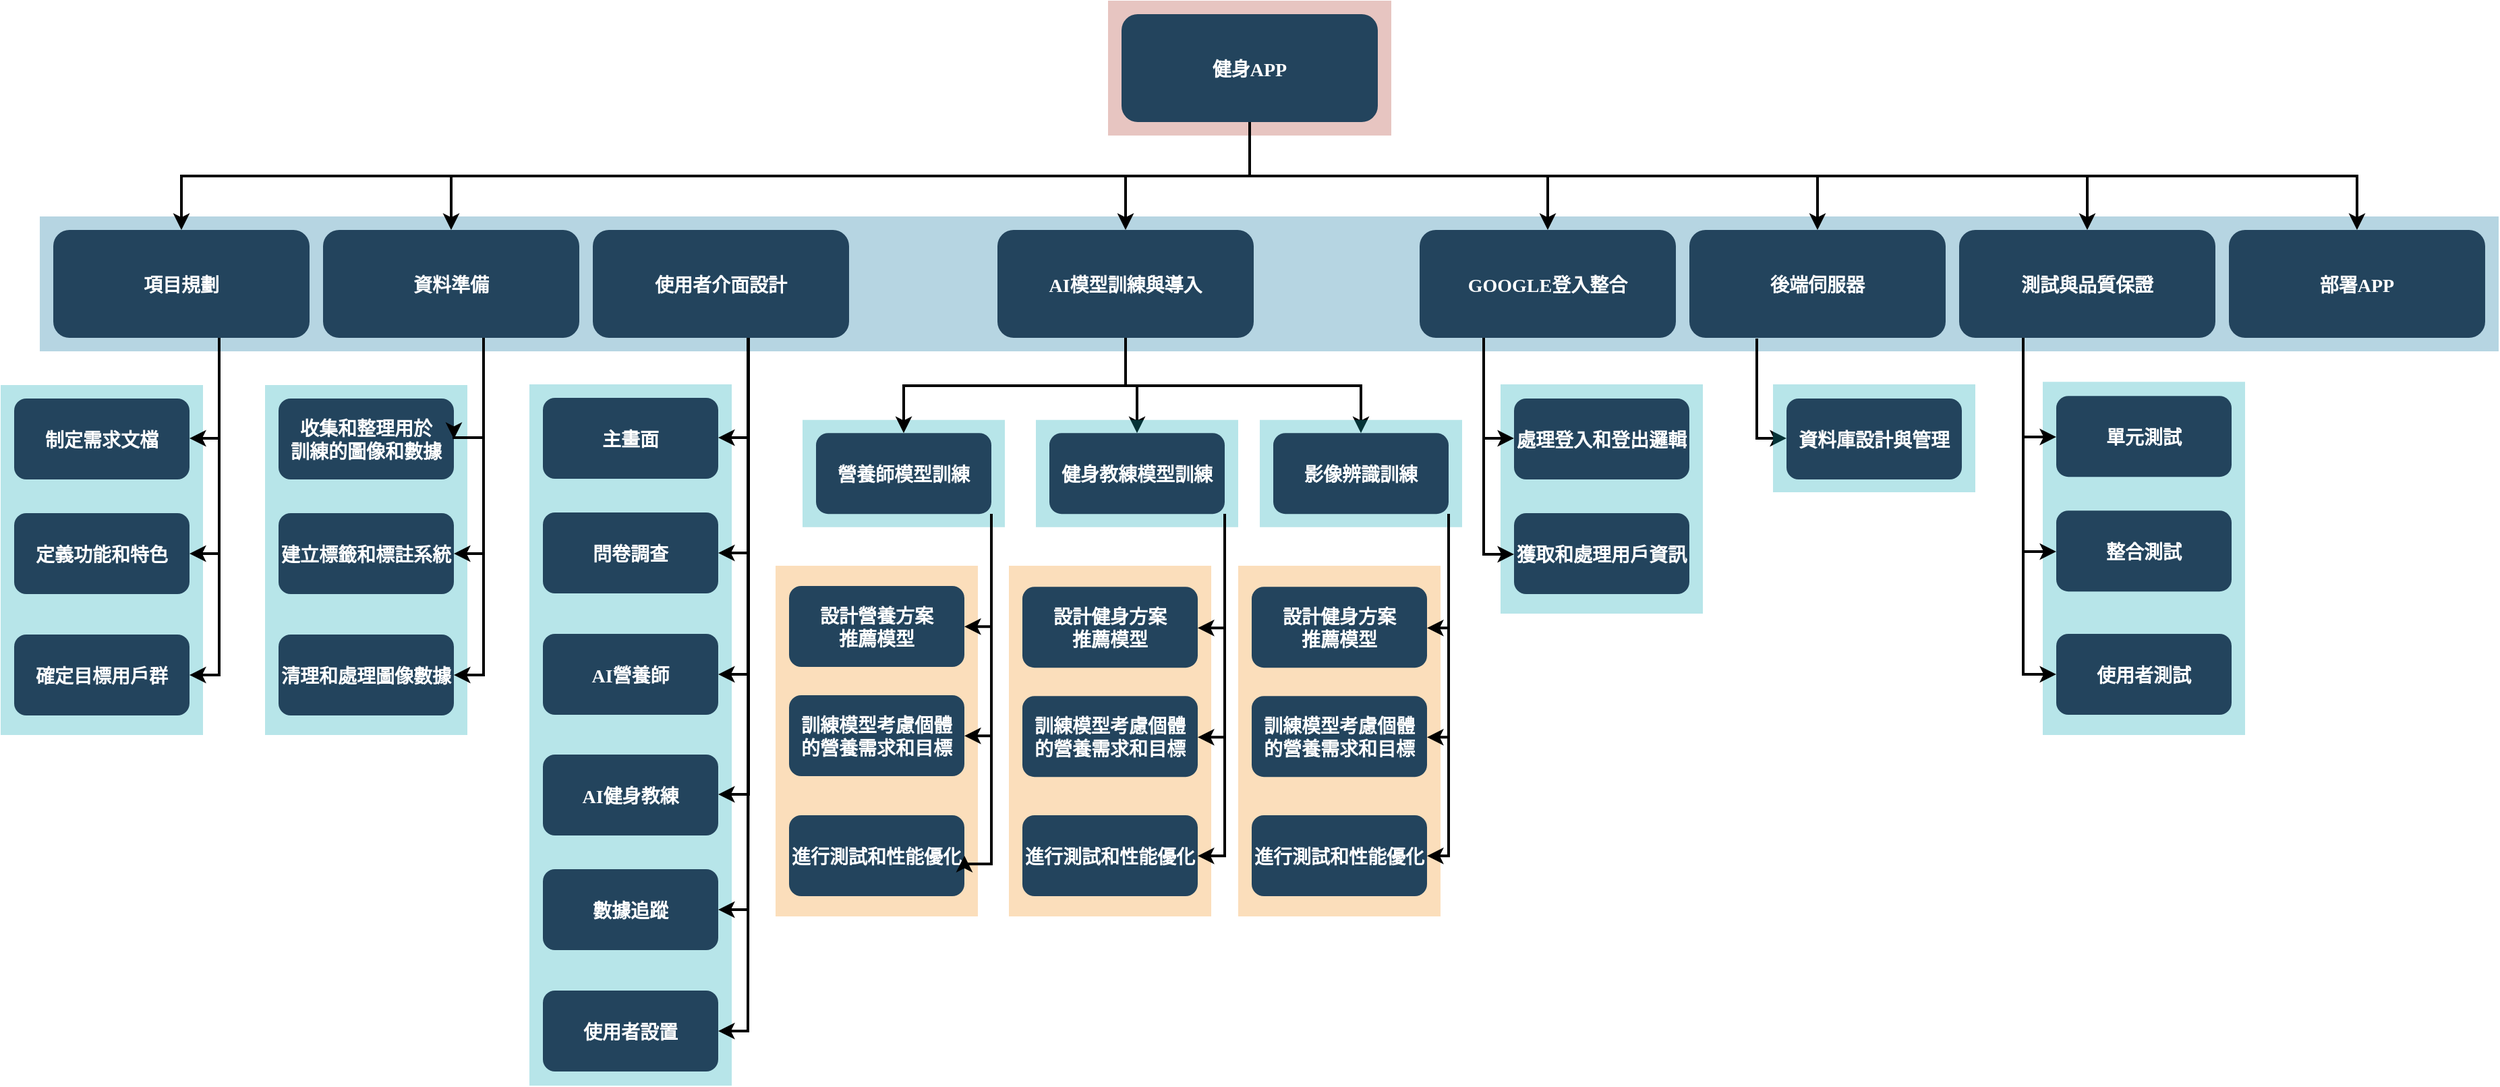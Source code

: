 <mxfile version="22.1.12" type="github">
  <diagram name="Page-1" id="2c0d36ab-eaac-3732-788b-9136903baeff">
    <mxGraphModel dx="2093" dy="1034" grid="1" gridSize="10" guides="1" tooltips="1" connect="1" arrows="1" fold="1" page="1" pageScale="1.5" pageWidth="1169" pageHeight="827" background="none" math="0" shadow="0">
      <root>
        <mxCell id="0" />
        <mxCell id="1" parent="0" />
        <mxCell id="mr97MAXbSIuRlWpQxelZ-235" value="" style="fillColor=#12AAB5;strokeColor=none;opacity=30;" vertex="1" parent="1">
          <mxGeometry x="1558.5" y="458.12" width="150" height="261.88" as="geometry" />
        </mxCell>
        <mxCell id="mr97MAXbSIuRlWpQxelZ-191" value="" style="fillColor=#12AAB5;strokeColor=none;opacity=30;" vertex="1" parent="1">
          <mxGeometry x="1156.5" y="460" width="150" height="170" as="geometry" />
        </mxCell>
        <mxCell id="mr97MAXbSIuRlWpQxelZ-189" value="" style="fillColor=#12AAB5;strokeColor=none;opacity=30;" vertex="1" parent="1">
          <mxGeometry x="639" y="486.37" width="150" height="79.5" as="geometry" />
        </mxCell>
        <mxCell id="mr97MAXbSIuRlWpQxelZ-143" value="" style="fillColor=#12AAB5;strokeColor=none;opacity=30;" vertex="1" parent="1">
          <mxGeometry x="240.5" y="460.5" width="150" height="259.5" as="geometry" />
        </mxCell>
        <mxCell id="123" value="" style="fillColor=#AE4132;strokeColor=none;opacity=30;" parent="1" vertex="1">
          <mxGeometry x="865.5" y="175.5" width="210" height="100.0" as="geometry" />
        </mxCell>
        <mxCell id="122" value="" style="fillColor=#10739E;strokeColor=none;opacity=30;" parent="1" vertex="1">
          <mxGeometry x="73.5" y="335.5" width="1823" height="100" as="geometry" />
        </mxCell>
        <mxCell id="117" value="" style="fillColor=#F2931E;strokeColor=none;opacity=30;" parent="1" vertex="1">
          <mxGeometry x="619" y="594.5" width="150" height="260" as="geometry" />
        </mxCell>
        <mxCell id="108" value="" style="fillColor=#12AAB5;strokeColor=none;opacity=30;" parent="1" vertex="1">
          <mxGeometry x="44.5" y="460.5" width="150" height="259.5" as="geometry" />
        </mxCell>
        <mxCell id="mr97MAXbSIuRlWpQxelZ-128" style="edgeStyle=elbowEdgeStyle;elbow=vertical;strokeWidth=2;rounded=0;exitX=0.5;exitY=1;exitDx=0;exitDy=0;" edge="1" parent="1" source="2" target="mr97MAXbSIuRlWpQxelZ-123">
          <mxGeometry relative="1" as="geometry">
            <mxPoint x="997" y="275.5" as="sourcePoint" />
          </mxGeometry>
        </mxCell>
        <mxCell id="mr97MAXbSIuRlWpQxelZ-159" style="edgeStyle=elbowEdgeStyle;shape=connector;rounded=0;orthogonalLoop=1;jettySize=auto;elbow=vertical;html=1;exitX=0.5;exitY=1;exitDx=0;exitDy=0;labelBackgroundColor=default;strokeColor=default;strokeWidth=2;align=center;verticalAlign=middle;fontFamily=Helvetica;fontSize=11;fontColor=default;endArrow=classic;" edge="1" parent="1" source="2" target="mr97MAXbSIuRlWpQxelZ-124">
          <mxGeometry relative="1" as="geometry">
            <mxPoint x="997" y="275.5" as="sourcePoint" />
          </mxGeometry>
        </mxCell>
        <mxCell id="mr97MAXbSIuRlWpQxelZ-160" style="edgeStyle=elbowEdgeStyle;shape=connector;rounded=0;orthogonalLoop=1;jettySize=auto;elbow=vertical;html=1;exitX=0.5;exitY=1;exitDx=0;exitDy=0;labelBackgroundColor=default;strokeColor=default;strokeWidth=2;align=center;verticalAlign=middle;fontFamily=Helvetica;fontSize=11;fontColor=default;endArrow=classic;" edge="1" parent="1" source="2" target="mr97MAXbSIuRlWpQxelZ-125">
          <mxGeometry relative="1" as="geometry">
            <mxPoint x="997" y="275.5" as="sourcePoint" />
          </mxGeometry>
        </mxCell>
        <mxCell id="mr97MAXbSIuRlWpQxelZ-161" style="edgeStyle=elbowEdgeStyle;shape=connector;rounded=0;orthogonalLoop=1;jettySize=auto;elbow=vertical;html=1;exitX=0.5;exitY=1;exitDx=0;exitDy=0;labelBackgroundColor=default;strokeColor=default;strokeWidth=2;align=center;verticalAlign=middle;fontFamily=Helvetica;fontSize=11;fontColor=default;endArrow=classic;" edge="1" parent="1" source="2" target="mr97MAXbSIuRlWpQxelZ-126">
          <mxGeometry relative="1" as="geometry">
            <mxPoint x="997" y="275.5" as="sourcePoint" />
          </mxGeometry>
        </mxCell>
        <mxCell id="2" value="健身APP" style="rounded=1;fillColor=#23445D;gradientColor=none;strokeColor=none;fontColor=#FFFFFF;fontStyle=1;fontFamily=Tahoma;fontSize=14" parent="1" vertex="1">
          <mxGeometry x="875.5" y="185.5" width="190" height="80" as="geometry" />
        </mxCell>
        <mxCell id="mr97MAXbSIuRlWpQxelZ-209" style="edgeStyle=elbowEdgeStyle;shape=connector;rounded=0;orthogonalLoop=1;jettySize=auto;elbow=vertical;html=1;exitX=0.5;exitY=1;exitDx=0;exitDy=0;entryX=0.5;entryY=0;entryDx=0;entryDy=0;labelBackgroundColor=default;strokeColor=default;strokeWidth=2;align=center;verticalAlign=middle;fontFamily=Helvetica;fontSize=11;fontColor=default;endArrow=classic;" edge="1" parent="1" source="4" target="mr97MAXbSIuRlWpQxelZ-206">
          <mxGeometry relative="1" as="geometry" />
        </mxCell>
        <mxCell id="mr97MAXbSIuRlWpQxelZ-210" style="edgeStyle=elbowEdgeStyle;shape=connector;rounded=0;orthogonalLoop=1;jettySize=auto;elbow=vertical;html=1;exitX=0.5;exitY=1;exitDx=0;exitDy=0;entryX=0.5;entryY=0;entryDx=0;entryDy=0;labelBackgroundColor=default;strokeColor=default;strokeWidth=2;align=center;verticalAlign=middle;fontFamily=Helvetica;fontSize=11;fontColor=default;endArrow=classic;" edge="1" parent="1" source="4" target="mr97MAXbSIuRlWpQxelZ-187">
          <mxGeometry relative="1" as="geometry" />
        </mxCell>
        <mxCell id="mr97MAXbSIuRlWpQxelZ-223" style="edgeStyle=elbowEdgeStyle;shape=connector;rounded=0;orthogonalLoop=1;jettySize=auto;elbow=vertical;html=1;exitX=0.5;exitY=1;exitDx=0;exitDy=0;labelBackgroundColor=default;strokeColor=default;strokeWidth=2;align=center;verticalAlign=middle;fontFamily=Helvetica;fontSize=11;fontColor=default;endArrow=classic;" edge="1" parent="1" source="4" target="mr97MAXbSIuRlWpQxelZ-222">
          <mxGeometry relative="1" as="geometry" />
        </mxCell>
        <mxCell id="4" value="AI模型訓練與導入" style="rounded=1;fillColor=#23445D;gradientColor=none;strokeColor=none;fontColor=#FFFFFF;fontStyle=1;fontFamily=Tahoma;fontSize=14" parent="1" vertex="1">
          <mxGeometry x="783.5" y="345.5" width="190" height="80" as="geometry" />
        </mxCell>
        <mxCell id="9" value="" style="edgeStyle=elbowEdgeStyle;elbow=vertical;strokeWidth=2;rounded=0;exitX=0.5;exitY=1;exitDx=0;exitDy=0;" parent="1" source="2" target="4" edge="1">
          <mxGeometry x="337" y="215.5" width="100" height="100" as="geometry">
            <mxPoint x="997" y="275.5" as="sourcePoint" />
            <mxPoint x="463.5" y="225.5" as="targetPoint" />
          </mxGeometry>
        </mxCell>
        <mxCell id="10" value="使用者介面設計" style="rounded=1;fillColor=#23445D;gradientColor=none;strokeColor=none;fontColor=#FFFFFF;fontStyle=1;fontFamily=Tahoma;fontSize=14" parent="1" vertex="1">
          <mxGeometry x="483.5" y="345.5" width="190" height="80" as="geometry" />
        </mxCell>
        <mxCell id="12" value="資料準備" style="rounded=1;fillColor=#23445D;gradientColor=none;strokeColor=none;fontColor=#FFFFFF;fontStyle=1;fontFamily=Tahoma;fontSize=14" parent="1" vertex="1">
          <mxGeometry x="283.5" y="345.5" width="190" height="80" as="geometry" />
        </mxCell>
        <mxCell id="13" value="項目規劃" style="rounded=1;fillColor=#23445D;gradientColor=none;strokeColor=none;fontColor=#FFFFFF;fontStyle=1;fontFamily=Tahoma;fontSize=14" parent="1" vertex="1">
          <mxGeometry x="83.5" y="345.5" width="190" height="80" as="geometry" />
        </mxCell>
        <mxCell id="14" value="制定需求文檔" style="rounded=1;fillColor=#23445D;gradientColor=none;strokeColor=none;fontColor=#FFFFFF;fontStyle=1;fontFamily=Tahoma;fontSize=14" parent="1" vertex="1">
          <mxGeometry x="54.5" y="470.5" width="130" height="60" as="geometry" />
        </mxCell>
        <mxCell id="16" value="定義功能和特色" style="rounded=1;fillColor=#23445D;gradientColor=none;strokeColor=none;fontColor=#FFFFFF;fontStyle=1;fontFamily=Tahoma;fontSize=14" parent="1" vertex="1">
          <mxGeometry x="54.5" y="555.5" width="130" height="60" as="geometry" />
        </mxCell>
        <mxCell id="17" value="確定目標用戶群" style="rounded=1;fillColor=#23445D;gradientColor=none;strokeColor=none;fontColor=#FFFFFF;fontStyle=1;fontFamily=Tahoma;fontSize=14" parent="1" vertex="1">
          <mxGeometry x="54.5" y="645.5" width="130" height="60" as="geometry" />
        </mxCell>
        <mxCell id="25" value="收集和整理用於&#xa;訓練的圖像和數據" style="rounded=1;fillColor=#23445D;gradientColor=none;strokeColor=none;fontColor=#FFFFFF;fontStyle=1;fontFamily=Tahoma;fontSize=14" parent="1" vertex="1">
          <mxGeometry x="250.5" y="470.5" width="130" height="60" as="geometry" />
        </mxCell>
        <mxCell id="29" value="建立標籤和標註系統" style="rounded=1;fillColor=#23445D;gradientColor=none;strokeColor=none;fontColor=#FFFFFF;fontStyle=1;fontFamily=Tahoma;fontSize=14" parent="1" vertex="1">
          <mxGeometry x="250.5" y="555.5" width="130" height="60" as="geometry" />
        </mxCell>
        <mxCell id="33" value="清理和處理圖像數據" style="rounded=1;fillColor=#23445D;gradientColor=none;strokeColor=none;fontColor=#FFFFFF;fontStyle=1;fontFamily=Tahoma;fontSize=14" parent="1" vertex="1">
          <mxGeometry x="250.5" y="645.5" width="130" height="60" as="geometry" />
        </mxCell>
        <mxCell id="59" value="" style="edgeStyle=elbowEdgeStyle;elbow=vertical;strokeWidth=2;rounded=0;exitX=0.5;exitY=1;exitDx=0;exitDy=0;" parent="1" source="2" target="12" edge="1">
          <mxGeometry x="347" y="225.5" width="100" height="100" as="geometry">
            <mxPoint x="997" y="275.5" as="sourcePoint" />
            <mxPoint x="1493.5" y="355.5" as="targetPoint" />
          </mxGeometry>
        </mxCell>
        <mxCell id="61" value="" style="edgeStyle=elbowEdgeStyle;elbow=vertical;strokeWidth=2;rounded=0;exitX=0.5;exitY=1;exitDx=0;exitDy=0;" parent="1" source="2" target="13" edge="1">
          <mxGeometry x="-23" y="135.5" width="100" height="100" as="geometry">
            <mxPoint x="997" y="275.5" as="sourcePoint" />
            <mxPoint x="103.5" y="145.5" as="targetPoint" />
          </mxGeometry>
        </mxCell>
        <mxCell id="62" value="" style="edgeStyle=elbowEdgeStyle;elbow=vertical;strokeWidth=2;rounded=0;entryX=1;entryY=0.5;entryDx=0;entryDy=0;" parent="1" target="14" edge="1">
          <mxGeometry x="-23" y="135.5" width="100" height="100" as="geometry">
            <mxPoint x="206.5" y="425.5" as="sourcePoint" />
            <mxPoint x="81.5" y="145.5" as="targetPoint" />
            <Array as="points">
              <mxPoint x="206.5" y="500" />
            </Array>
          </mxGeometry>
        </mxCell>
        <mxCell id="64" value="" style="edgeStyle=elbowEdgeStyle;elbow=horizontal;strokeWidth=2;rounded=0" parent="1" target="16" edge="1">
          <mxGeometry x="-23" y="135.5" width="100" height="100" as="geometry">
            <mxPoint x="206.5" y="425.5" as="sourcePoint" />
            <mxPoint x="81.5" y="145.5" as="targetPoint" />
            <Array as="points">
              <mxPoint x="206.5" y="445.5" />
            </Array>
          </mxGeometry>
        </mxCell>
        <mxCell id="65" value="" style="edgeStyle=elbowEdgeStyle;elbow=horizontal;strokeWidth=2;rounded=0" parent="1" target="17" edge="1">
          <mxGeometry x="-23" y="135.5" width="100" height="100" as="geometry">
            <mxPoint x="206.5" y="425.5" as="sourcePoint" />
            <mxPoint x="81.5" y="145.5" as="targetPoint" />
            <Array as="points">
              <mxPoint x="206.5" y="485.5" />
            </Array>
          </mxGeometry>
        </mxCell>
        <mxCell id="mr97MAXbSIuRlWpQxelZ-226" style="edgeStyle=elbowEdgeStyle;shape=connector;rounded=0;orthogonalLoop=1;jettySize=auto;elbow=vertical;html=1;exitX=0.25;exitY=1;exitDx=0;exitDy=0;entryX=0;entryY=0.5;entryDx=0;entryDy=0;labelBackgroundColor=default;strokeColor=default;strokeWidth=2;align=center;verticalAlign=middle;fontFamily=Helvetica;fontSize=11;fontColor=default;endArrow=classic;" edge="1" parent="1" source="mr97MAXbSIuRlWpQxelZ-123" target="mr97MAXbSIuRlWpQxelZ-183">
          <mxGeometry relative="1" as="geometry">
            <Array as="points">
              <mxPoint x="1146.5" y="500" />
            </Array>
          </mxGeometry>
        </mxCell>
        <mxCell id="mr97MAXbSIuRlWpQxelZ-227" style="edgeStyle=elbowEdgeStyle;shape=connector;rounded=0;orthogonalLoop=1;jettySize=auto;elbow=vertical;html=1;exitX=0.25;exitY=1;exitDx=0;exitDy=0;entryX=0;entryY=0.5;entryDx=0;entryDy=0;labelBackgroundColor=default;strokeColor=default;strokeWidth=2;align=center;verticalAlign=middle;fontFamily=Helvetica;fontSize=11;fontColor=default;endArrow=classic;" edge="1" parent="1" source="mr97MAXbSIuRlWpQxelZ-123" target="mr97MAXbSIuRlWpQxelZ-182">
          <mxGeometry relative="1" as="geometry">
            <Array as="points">
              <mxPoint x="1126.5" y="586" />
            </Array>
          </mxGeometry>
        </mxCell>
        <mxCell id="mr97MAXbSIuRlWpQxelZ-123" value="GOOGLE登入整合" style="rounded=1;fillColor=#23445D;gradientColor=none;strokeColor=none;fontColor=#FFFFFF;fontStyle=1;fontFamily=Tahoma;fontSize=14" vertex="1" parent="1">
          <mxGeometry x="1096.5" y="345.5" width="190" height="80" as="geometry" />
        </mxCell>
        <mxCell id="mr97MAXbSIuRlWpQxelZ-124" value="後端伺服器" style="rounded=1;fillColor=#23445D;gradientColor=none;strokeColor=none;fontColor=#FFFFFF;fontStyle=1;fontFamily=Tahoma;fontSize=14" vertex="1" parent="1">
          <mxGeometry x="1296.5" y="345.5" width="190" height="80" as="geometry" />
        </mxCell>
        <mxCell id="mr97MAXbSIuRlWpQxelZ-238" style="edgeStyle=elbowEdgeStyle;shape=connector;rounded=0;orthogonalLoop=1;jettySize=auto;elbow=vertical;html=1;exitX=0.25;exitY=1;exitDx=0;exitDy=0;entryX=0;entryY=0.5;entryDx=0;entryDy=0;labelBackgroundColor=default;strokeColor=default;strokeWidth=2;align=center;verticalAlign=middle;fontFamily=Helvetica;fontSize=11;fontColor=default;endArrow=classic;" edge="1" parent="1" source="mr97MAXbSIuRlWpQxelZ-125" target="mr97MAXbSIuRlWpQxelZ-181">
          <mxGeometry relative="1" as="geometry">
            <Array as="points">
              <mxPoint x="1536.5" y="675" />
            </Array>
          </mxGeometry>
        </mxCell>
        <mxCell id="mr97MAXbSIuRlWpQxelZ-239" style="edgeStyle=elbowEdgeStyle;shape=connector;rounded=0;orthogonalLoop=1;jettySize=auto;elbow=vertical;html=1;exitX=0.25;exitY=1;exitDx=0;exitDy=0;entryX=0;entryY=0.5;entryDx=0;entryDy=0;labelBackgroundColor=default;strokeColor=default;strokeWidth=2;align=center;verticalAlign=middle;fontFamily=Helvetica;fontSize=11;fontColor=default;endArrow=classic;" edge="1" parent="1" source="mr97MAXbSIuRlWpQxelZ-125" target="mr97MAXbSIuRlWpQxelZ-236">
          <mxGeometry relative="1" as="geometry">
            <Array as="points">
              <mxPoint x="1544.5" y="499" />
            </Array>
          </mxGeometry>
        </mxCell>
        <mxCell id="mr97MAXbSIuRlWpQxelZ-240" style="edgeStyle=elbowEdgeStyle;shape=connector;rounded=0;orthogonalLoop=1;jettySize=auto;elbow=vertical;html=1;exitX=0.25;exitY=1;exitDx=0;exitDy=0;entryX=0;entryY=0.5;entryDx=0;entryDy=0;labelBackgroundColor=default;strokeColor=default;strokeWidth=2;align=center;verticalAlign=middle;fontFamily=Helvetica;fontSize=11;fontColor=default;endArrow=classic;" edge="1" parent="1" source="mr97MAXbSIuRlWpQxelZ-125" target="mr97MAXbSIuRlWpQxelZ-237">
          <mxGeometry relative="1" as="geometry">
            <Array as="points">
              <mxPoint x="1544.5" y="584" />
            </Array>
          </mxGeometry>
        </mxCell>
        <mxCell id="mr97MAXbSIuRlWpQxelZ-125" value="測試與品質保證" style="rounded=1;fillColor=#23445D;gradientColor=none;strokeColor=none;fontColor=#FFFFFF;fontStyle=1;fontFamily=Tahoma;fontSize=14" vertex="1" parent="1">
          <mxGeometry x="1496.5" y="345.5" width="190" height="80" as="geometry" />
        </mxCell>
        <mxCell id="mr97MAXbSIuRlWpQxelZ-126" value="部署APP" style="rounded=1;fillColor=#23445D;gradientColor=none;strokeColor=none;fontColor=#FFFFFF;fontStyle=1;fontFamily=Tahoma;fontSize=14" vertex="1" parent="1">
          <mxGeometry x="1696.5" y="345.5" width="190" height="80" as="geometry" />
        </mxCell>
        <mxCell id="mr97MAXbSIuRlWpQxelZ-140" value="" style="edgeStyle=elbowEdgeStyle;elbow=horizontal;strokeWidth=2;rounded=0" edge="1" parent="1">
          <mxGeometry x="-23" y="135.5" width="100" height="100" as="geometry">
            <mxPoint x="402.5" y="425.5" as="sourcePoint" />
            <mxPoint x="380.5" y="675.5" as="targetPoint" />
            <Array as="points">
              <mxPoint x="402.5" y="485" />
            </Array>
          </mxGeometry>
        </mxCell>
        <mxCell id="mr97MAXbSIuRlWpQxelZ-141" value="" style="edgeStyle=elbowEdgeStyle;elbow=vertical;strokeWidth=2;rounded=0;entryX=1;entryY=0.5;entryDx=0;entryDy=0;" edge="1" parent="1">
          <mxGeometry x="-23" y="135.5" width="100" height="100" as="geometry">
            <mxPoint x="402.5" y="425.5" as="sourcePoint" />
            <mxPoint x="380.5" y="500.5" as="targetPoint" />
            <Array as="points">
              <mxPoint x="402.5" y="499.5" />
            </Array>
          </mxGeometry>
        </mxCell>
        <mxCell id="mr97MAXbSIuRlWpQxelZ-142" value="" style="edgeStyle=elbowEdgeStyle;elbow=horizontal;strokeWidth=2;rounded=0" edge="1" parent="1">
          <mxGeometry x="-23" y="135.5" width="100" height="100" as="geometry">
            <mxPoint x="402.5" y="425.5" as="sourcePoint" />
            <mxPoint x="380.5" y="585.5" as="targetPoint" />
            <Array as="points">
              <mxPoint x="402.5" y="445" />
            </Array>
          </mxGeometry>
        </mxCell>
        <mxCell id="mr97MAXbSIuRlWpQxelZ-145" value="" style="fillColor=#12AAB5;strokeColor=none;opacity=30;" vertex="1" parent="1">
          <mxGeometry x="436.5" y="460" width="150" height="520" as="geometry" />
        </mxCell>
        <mxCell id="mr97MAXbSIuRlWpQxelZ-146" value="主畫面" style="rounded=1;fillColor=#23445D;gradientColor=none;strokeColor=none;fontColor=#FFFFFF;fontStyle=1;fontFamily=Tahoma;fontSize=14" vertex="1" parent="1">
          <mxGeometry x="446.5" y="470" width="130" height="60" as="geometry" />
        </mxCell>
        <mxCell id="mr97MAXbSIuRlWpQxelZ-147" value="問卷調查" style="rounded=1;fillColor=#23445D;gradientColor=none;strokeColor=none;fontColor=#FFFFFF;fontStyle=1;fontFamily=Tahoma;fontSize=14" vertex="1" parent="1">
          <mxGeometry x="446.5" y="555" width="130" height="60" as="geometry" />
        </mxCell>
        <mxCell id="mr97MAXbSIuRlWpQxelZ-148" value="AI營養師" style="rounded=1;fillColor=#23445D;gradientColor=none;strokeColor=none;fontColor=#FFFFFF;fontStyle=1;fontFamily=Tahoma;fontSize=14" vertex="1" parent="1">
          <mxGeometry x="446.5" y="645" width="130" height="60" as="geometry" />
        </mxCell>
        <mxCell id="mr97MAXbSIuRlWpQxelZ-149" value="" style="edgeStyle=elbowEdgeStyle;elbow=vertical;strokeWidth=2;rounded=0;entryX=1;entryY=0.5;entryDx=0;entryDy=0;" edge="1" target="mr97MAXbSIuRlWpQxelZ-146" parent="1">
          <mxGeometry x="-23" y="135.5" width="100" height="100" as="geometry">
            <mxPoint x="598.5" y="425.5" as="sourcePoint" />
            <mxPoint x="473.5" y="145" as="targetPoint" />
            <Array as="points">
              <mxPoint x="598.5" y="499.5" />
            </Array>
          </mxGeometry>
        </mxCell>
        <mxCell id="mr97MAXbSIuRlWpQxelZ-150" value="" style="edgeStyle=elbowEdgeStyle;elbow=horizontal;strokeWidth=2;rounded=0" edge="1" target="mr97MAXbSIuRlWpQxelZ-147" parent="1">
          <mxGeometry x="-23" y="135.5" width="100" height="100" as="geometry">
            <mxPoint x="598.5" y="425.5" as="sourcePoint" />
            <mxPoint x="473.5" y="145" as="targetPoint" />
            <Array as="points">
              <mxPoint x="598.5" y="445" />
            </Array>
          </mxGeometry>
        </mxCell>
        <mxCell id="mr97MAXbSIuRlWpQxelZ-151" value="" style="edgeStyle=elbowEdgeStyle;elbow=horizontal;strokeWidth=2;rounded=0" edge="1" target="mr97MAXbSIuRlWpQxelZ-148" parent="1">
          <mxGeometry x="-23" y="135.5" width="100" height="100" as="geometry">
            <mxPoint x="598.5" y="425.5" as="sourcePoint" />
            <mxPoint x="473.5" y="145" as="targetPoint" />
            <Array as="points">
              <mxPoint x="598.5" y="485" />
            </Array>
          </mxGeometry>
        </mxCell>
        <mxCell id="mr97MAXbSIuRlWpQxelZ-152" value="" style="edgeStyle=elbowEdgeStyle;elbow=vertical;strokeWidth=2;rounded=0;entryX=1;entryY=0.5;entryDx=0;entryDy=0;exitX=0.75;exitY=1;exitDx=0;exitDy=0;" edge="1" target="mr97MAXbSIuRlWpQxelZ-155" parent="1">
          <mxGeometry x="-23" y="135.5" width="100" height="100" as="geometry">
            <mxPoint x="599" y="425.5" as="sourcePoint" />
            <mxPoint x="473.5" y="409.5" as="targetPoint" />
            <Array as="points">
              <mxPoint x="598.5" y="764" />
            </Array>
          </mxGeometry>
        </mxCell>
        <mxCell id="mr97MAXbSIuRlWpQxelZ-153" value="" style="edgeStyle=elbowEdgeStyle;elbow=horizontal;strokeWidth=2;rounded=0;exitX=0.75;exitY=1;exitDx=0;exitDy=0;" edge="1" target="mr97MAXbSIuRlWpQxelZ-156" parent="1">
          <mxGeometry x="-23" y="135.5" width="100" height="100" as="geometry">
            <mxPoint x="599" y="425.5" as="sourcePoint" />
            <mxPoint x="473.5" y="409.5" as="targetPoint" />
            <Array as="points">
              <mxPoint x="598.5" y="709.5" />
            </Array>
          </mxGeometry>
        </mxCell>
        <mxCell id="mr97MAXbSIuRlWpQxelZ-154" value="" style="edgeStyle=elbowEdgeStyle;elbow=horizontal;strokeWidth=2;rounded=0;exitX=0.75;exitY=1;exitDx=0;exitDy=0;" edge="1" target="mr97MAXbSIuRlWpQxelZ-157" parent="1">
          <mxGeometry x="-23" y="135.5" width="100" height="100" as="geometry">
            <mxPoint x="599" y="425.5" as="sourcePoint" />
            <mxPoint x="473.5" y="409.5" as="targetPoint" />
            <Array as="points">
              <mxPoint x="598.5" y="749.5" />
            </Array>
          </mxGeometry>
        </mxCell>
        <mxCell id="mr97MAXbSIuRlWpQxelZ-155" value="AI健身教練" style="rounded=1;fillColor=#23445D;gradientColor=none;strokeColor=none;fontColor=#FFFFFF;fontStyle=1;fontFamily=Tahoma;fontSize=14" vertex="1" parent="1">
          <mxGeometry x="446.5" y="734.5" width="130" height="60" as="geometry" />
        </mxCell>
        <mxCell id="mr97MAXbSIuRlWpQxelZ-156" value="數據追蹤" style="rounded=1;fillColor=#23445D;gradientColor=none;strokeColor=none;fontColor=#FFFFFF;fontStyle=1;fontFamily=Tahoma;fontSize=14" vertex="1" parent="1">
          <mxGeometry x="446.5" y="819.5" width="130" height="60" as="geometry" />
        </mxCell>
        <mxCell id="mr97MAXbSIuRlWpQxelZ-157" value="使用者設置" style="rounded=1;fillColor=#23445D;gradientColor=none;strokeColor=none;fontColor=#FFFFFF;fontStyle=1;fontFamily=Tahoma;fontSize=14" vertex="1" parent="1">
          <mxGeometry x="446.5" y="909.5" width="130" height="60" as="geometry" />
        </mxCell>
        <mxCell id="mr97MAXbSIuRlWpQxelZ-181" value="使用者測試" style="rounded=1;fillColor=#23445D;gradientColor=none;strokeColor=none;fontColor=#FFFFFF;fontStyle=1;fontFamily=Tahoma;fontSize=14" vertex="1" parent="1">
          <mxGeometry x="1568.5" y="645" width="130" height="60" as="geometry" />
        </mxCell>
        <mxCell id="mr97MAXbSIuRlWpQxelZ-182" value="獲取和處理用戶資訊" style="rounded=1;fillColor=#23445D;gradientColor=none;strokeColor=none;fontColor=#FFFFFF;fontStyle=1;fontFamily=Tahoma;fontSize=14" vertex="1" parent="1">
          <mxGeometry x="1166.5" y="555.5" width="130" height="60" as="geometry" />
        </mxCell>
        <mxCell id="mr97MAXbSIuRlWpQxelZ-183" value="處理登入和登出邏輯" style="rounded=1;fillColor=#23445D;gradientColor=none;strokeColor=none;fontColor=#FFFFFF;fontStyle=1;fontFamily=Tahoma;fontSize=14" vertex="1" parent="1">
          <mxGeometry x="1166.5" y="470.5" width="130" height="60" as="geometry" />
        </mxCell>
        <mxCell id="mr97MAXbSIuRlWpQxelZ-184" value="進行測試和性能優化" style="rounded=1;fillColor=#23445D;gradientColor=none;strokeColor=none;fontColor=#FFFFFF;fontStyle=1;fontFamily=Tahoma;fontSize=14" vertex="1" parent="1">
          <mxGeometry x="629" y="779.5" width="130" height="60" as="geometry" />
        </mxCell>
        <mxCell id="mr97MAXbSIuRlWpQxelZ-185" value="訓練模型考慮個體&#xa;的營養需求和目標" style="rounded=1;fillColor=#23445D;gradientColor=none;strokeColor=none;fontColor=#FFFFFF;fontStyle=1;fontFamily=Tahoma;fontSize=14" vertex="1" parent="1">
          <mxGeometry x="629" y="690.5" width="130" height="60" as="geometry" />
        </mxCell>
        <mxCell id="mr97MAXbSIuRlWpQxelZ-186" value="設計營養方案&#xa;推薦模型" style="rounded=1;fillColor=#23445D;gradientColor=none;strokeColor=none;fontColor=#FFFFFF;fontStyle=1;fontFamily=Tahoma;fontSize=14" vertex="1" parent="1">
          <mxGeometry x="629" y="609.5" width="130" height="60" as="geometry" />
        </mxCell>
        <mxCell id="mr97MAXbSIuRlWpQxelZ-193" style="edgeStyle=elbowEdgeStyle;shape=connector;rounded=0;orthogonalLoop=1;jettySize=auto;elbow=vertical;html=1;exitX=1;exitY=1;exitDx=0;exitDy=0;entryX=1;entryY=0.5;entryDx=0;entryDy=0;labelBackgroundColor=default;strokeColor=default;strokeWidth=2;align=center;verticalAlign=middle;fontFamily=Helvetica;fontSize=11;fontColor=default;endArrow=classic;" edge="1" parent="1" source="mr97MAXbSIuRlWpQxelZ-187" target="mr97MAXbSIuRlWpQxelZ-186">
          <mxGeometry relative="1" as="geometry">
            <Array as="points">
              <mxPoint x="776" y="639.62" />
            </Array>
          </mxGeometry>
        </mxCell>
        <mxCell id="mr97MAXbSIuRlWpQxelZ-196" style="edgeStyle=elbowEdgeStyle;shape=connector;rounded=0;orthogonalLoop=1;jettySize=auto;elbow=vertical;html=1;exitX=1;exitY=1;exitDx=0;exitDy=0;entryX=1;entryY=0.5;entryDx=0;entryDy=0;labelBackgroundColor=default;strokeColor=default;strokeWidth=2;align=center;verticalAlign=middle;fontFamily=Helvetica;fontSize=11;fontColor=default;endArrow=classic;" edge="1" parent="1" source="mr97MAXbSIuRlWpQxelZ-187" target="mr97MAXbSIuRlWpQxelZ-185">
          <mxGeometry relative="1" as="geometry">
            <Array as="points">
              <mxPoint x="776" y="720.62" />
            </Array>
          </mxGeometry>
        </mxCell>
        <mxCell id="mr97MAXbSIuRlWpQxelZ-197" style="edgeStyle=elbowEdgeStyle;shape=connector;rounded=0;orthogonalLoop=1;jettySize=auto;elbow=vertical;html=1;exitX=1;exitY=1;exitDx=0;exitDy=0;entryX=1;entryY=0.5;entryDx=0;entryDy=0;labelBackgroundColor=default;strokeColor=default;strokeWidth=2;align=center;verticalAlign=middle;fontFamily=Helvetica;fontSize=11;fontColor=default;endArrow=classic;" edge="1" parent="1" source="mr97MAXbSIuRlWpQxelZ-187" target="mr97MAXbSIuRlWpQxelZ-184">
          <mxGeometry relative="1" as="geometry">
            <Array as="points">
              <mxPoint x="776" y="815.62" />
            </Array>
          </mxGeometry>
        </mxCell>
        <mxCell id="mr97MAXbSIuRlWpQxelZ-187" value="營養師模型訓練" style="rounded=1;fillColor=#23445D;gradientColor=none;strokeColor=none;fontColor=#FFFFFF;fontStyle=1;fontFamily=Tahoma;fontSize=14" vertex="1" parent="1">
          <mxGeometry x="649" y="496.12" width="130" height="60" as="geometry" />
        </mxCell>
        <mxCell id="mr97MAXbSIuRlWpQxelZ-198" value="" style="fillColor=#12AAB5;strokeColor=none;opacity=30;" vertex="1" parent="1">
          <mxGeometry x="812" y="486.37" width="150" height="79.5" as="geometry" />
        </mxCell>
        <mxCell id="mr97MAXbSIuRlWpQxelZ-199" value="" style="fillColor=#F2931E;strokeColor=none;opacity=30;" vertex="1" parent="1">
          <mxGeometry x="792" y="594.5" width="150" height="260" as="geometry" />
        </mxCell>
        <mxCell id="mr97MAXbSIuRlWpQxelZ-200" value="進行測試和性能優化" style="rounded=1;fillColor=#23445D;gradientColor=none;strokeColor=none;fontColor=#FFFFFF;fontStyle=1;fontFamily=Tahoma;fontSize=14" vertex="1" parent="1">
          <mxGeometry x="802" y="779.5" width="130" height="60" as="geometry" />
        </mxCell>
        <mxCell id="mr97MAXbSIuRlWpQxelZ-201" value="訓練模型考慮個體&#xa;的營養需求和目標" style="rounded=1;fillColor=#23445D;gradientColor=none;strokeColor=none;fontColor=#FFFFFF;fontStyle=1;fontFamily=Tahoma;fontSize=14" vertex="1" parent="1">
          <mxGeometry x="802" y="691.12" width="130" height="60" as="geometry" />
        </mxCell>
        <mxCell id="mr97MAXbSIuRlWpQxelZ-202" value="設計健身方案&#xa;推薦模型" style="rounded=1;fillColor=#23445D;gradientColor=none;strokeColor=none;fontColor=#FFFFFF;fontStyle=1;fontFamily=Tahoma;fontSize=14" vertex="1" parent="1">
          <mxGeometry x="802" y="610.12" width="130" height="60" as="geometry" />
        </mxCell>
        <mxCell id="mr97MAXbSIuRlWpQxelZ-211" style="edgeStyle=elbowEdgeStyle;shape=connector;rounded=0;orthogonalLoop=1;jettySize=auto;elbow=vertical;html=1;exitX=1;exitY=1;exitDx=0;exitDy=0;entryX=1;entryY=0.5;entryDx=0;entryDy=0;labelBackgroundColor=default;strokeColor=default;strokeWidth=2;align=center;verticalAlign=middle;fontFamily=Helvetica;fontSize=11;fontColor=default;endArrow=classic;" edge="1" parent="1" source="mr97MAXbSIuRlWpQxelZ-206" target="mr97MAXbSIuRlWpQxelZ-200">
          <mxGeometry relative="1" as="geometry">
            <Array as="points">
              <mxPoint x="949" y="809.62" />
            </Array>
          </mxGeometry>
        </mxCell>
        <mxCell id="mr97MAXbSIuRlWpQxelZ-212" style="edgeStyle=elbowEdgeStyle;shape=connector;rounded=0;orthogonalLoop=1;jettySize=auto;elbow=vertical;html=1;exitX=1;exitY=1;exitDx=0;exitDy=0;entryX=1;entryY=0.5;entryDx=0;entryDy=0;labelBackgroundColor=default;strokeColor=default;strokeWidth=2;align=center;verticalAlign=middle;fontFamily=Helvetica;fontSize=11;fontColor=default;endArrow=classic;" edge="1" parent="1" source="mr97MAXbSIuRlWpQxelZ-206" target="mr97MAXbSIuRlWpQxelZ-201">
          <mxGeometry relative="1" as="geometry">
            <Array as="points">
              <mxPoint x="949" y="721.62" />
            </Array>
          </mxGeometry>
        </mxCell>
        <mxCell id="mr97MAXbSIuRlWpQxelZ-213" style="edgeStyle=elbowEdgeStyle;shape=connector;rounded=0;orthogonalLoop=1;jettySize=auto;elbow=vertical;html=1;exitX=1;exitY=1;exitDx=0;exitDy=0;entryX=1;entryY=0.5;entryDx=0;entryDy=0;labelBackgroundColor=default;strokeColor=default;strokeWidth=2;align=center;verticalAlign=middle;fontFamily=Helvetica;fontSize=11;fontColor=default;endArrow=classic;" edge="1" parent="1" source="mr97MAXbSIuRlWpQxelZ-206" target="mr97MAXbSIuRlWpQxelZ-202">
          <mxGeometry relative="1" as="geometry">
            <Array as="points">
              <mxPoint x="949" y="640.62" />
            </Array>
          </mxGeometry>
        </mxCell>
        <mxCell id="mr97MAXbSIuRlWpQxelZ-206" value="健身教練模型訓練" style="rounded=1;fillColor=#23445D;gradientColor=none;strokeColor=none;fontColor=#FFFFFF;fontStyle=1;fontFamily=Tahoma;fontSize=14" vertex="1" parent="1">
          <mxGeometry x="822" y="496.12" width="130" height="60" as="geometry" />
        </mxCell>
        <mxCell id="mr97MAXbSIuRlWpQxelZ-214" value="" style="fillColor=#12AAB5;strokeColor=none;opacity=30;" vertex="1" parent="1">
          <mxGeometry x="978" y="486.37" width="150" height="79.5" as="geometry" />
        </mxCell>
        <mxCell id="mr97MAXbSIuRlWpQxelZ-215" value="" style="fillColor=#F2931E;strokeColor=none;opacity=30;" vertex="1" parent="1">
          <mxGeometry x="962" y="594.5" width="150" height="260" as="geometry" />
        </mxCell>
        <mxCell id="mr97MAXbSIuRlWpQxelZ-216" value="進行測試和性能優化" style="rounded=1;fillColor=#23445D;gradientColor=none;strokeColor=none;fontColor=#FFFFFF;fontStyle=1;fontFamily=Tahoma;fontSize=14" vertex="1" parent="1">
          <mxGeometry x="972" y="779.5" width="130" height="60" as="geometry" />
        </mxCell>
        <mxCell id="mr97MAXbSIuRlWpQxelZ-217" value="訓練模型考慮個體&#xa;的營養需求和目標" style="rounded=1;fillColor=#23445D;gradientColor=none;strokeColor=none;fontColor=#FFFFFF;fontStyle=1;fontFamily=Tahoma;fontSize=14" vertex="1" parent="1">
          <mxGeometry x="972" y="691.12" width="130" height="60" as="geometry" />
        </mxCell>
        <mxCell id="mr97MAXbSIuRlWpQxelZ-218" value="設計健身方案&#xa;推薦模型" style="rounded=1;fillColor=#23445D;gradientColor=none;strokeColor=none;fontColor=#FFFFFF;fontStyle=1;fontFamily=Tahoma;fontSize=14" vertex="1" parent="1">
          <mxGeometry x="972" y="610.12" width="130" height="60" as="geometry" />
        </mxCell>
        <mxCell id="mr97MAXbSIuRlWpQxelZ-219" style="edgeStyle=elbowEdgeStyle;shape=connector;rounded=0;orthogonalLoop=1;jettySize=auto;elbow=vertical;html=1;exitX=1;exitY=1;exitDx=0;exitDy=0;entryX=1;entryY=0.5;entryDx=0;entryDy=0;labelBackgroundColor=default;strokeColor=default;strokeWidth=2;align=center;verticalAlign=middle;fontFamily=Helvetica;fontSize=11;fontColor=default;endArrow=classic;" edge="1" source="mr97MAXbSIuRlWpQxelZ-222" target="mr97MAXbSIuRlWpQxelZ-216" parent="1">
          <mxGeometry relative="1" as="geometry">
            <Array as="points">
              <mxPoint x="1115" y="809.62" />
            </Array>
          </mxGeometry>
        </mxCell>
        <mxCell id="mr97MAXbSIuRlWpQxelZ-220" style="edgeStyle=elbowEdgeStyle;shape=connector;rounded=0;orthogonalLoop=1;jettySize=auto;elbow=vertical;html=1;exitX=1;exitY=1;exitDx=0;exitDy=0;entryX=1;entryY=0.5;entryDx=0;entryDy=0;labelBackgroundColor=default;strokeColor=default;strokeWidth=2;align=center;verticalAlign=middle;fontFamily=Helvetica;fontSize=11;fontColor=default;endArrow=classic;" edge="1" source="mr97MAXbSIuRlWpQxelZ-222" target="mr97MAXbSIuRlWpQxelZ-217" parent="1">
          <mxGeometry relative="1" as="geometry">
            <Array as="points">
              <mxPoint x="1115" y="721.62" />
            </Array>
          </mxGeometry>
        </mxCell>
        <mxCell id="mr97MAXbSIuRlWpQxelZ-221" style="edgeStyle=elbowEdgeStyle;shape=connector;rounded=0;orthogonalLoop=1;jettySize=auto;elbow=vertical;html=1;exitX=1;exitY=1;exitDx=0;exitDy=0;entryX=1;entryY=0.5;entryDx=0;entryDy=0;labelBackgroundColor=default;strokeColor=default;strokeWidth=2;align=center;verticalAlign=middle;fontFamily=Helvetica;fontSize=11;fontColor=default;endArrow=classic;" edge="1" source="mr97MAXbSIuRlWpQxelZ-222" target="mr97MAXbSIuRlWpQxelZ-218" parent="1">
          <mxGeometry relative="1" as="geometry">
            <Array as="points">
              <mxPoint x="1115" y="640.62" />
            </Array>
          </mxGeometry>
        </mxCell>
        <mxCell id="mr97MAXbSIuRlWpQxelZ-222" value="影像辨識訓練" style="rounded=1;fillColor=#23445D;gradientColor=none;strokeColor=none;fontColor=#FFFFFF;fontStyle=1;fontFamily=Tahoma;fontSize=14" vertex="1" parent="1">
          <mxGeometry x="988" y="496.12" width="130" height="60" as="geometry" />
        </mxCell>
        <mxCell id="mr97MAXbSIuRlWpQxelZ-228" style="edgeStyle=elbowEdgeStyle;shape=connector;rounded=0;orthogonalLoop=1;jettySize=auto;elbow=vertical;html=1;exitX=0.25;exitY=1;exitDx=0;exitDy=0;entryX=0;entryY=0.5;entryDx=0;entryDy=0;labelBackgroundColor=default;strokeColor=default;strokeWidth=2;align=center;verticalAlign=middle;fontFamily=Helvetica;fontSize=11;fontColor=default;endArrow=classic;" edge="1" target="mr97MAXbSIuRlWpQxelZ-231" parent="1">
          <mxGeometry relative="1" as="geometry">
            <mxPoint x="1346.5" y="426" as="sourcePoint" />
            <Array as="points">
              <mxPoint x="1348.5" y="500" />
            </Array>
          </mxGeometry>
        </mxCell>
        <mxCell id="mr97MAXbSIuRlWpQxelZ-230" value="" style="fillColor=#12AAB5;strokeColor=none;opacity=30;" vertex="1" parent="1">
          <mxGeometry x="1358.5" y="460" width="150" height="80" as="geometry" />
        </mxCell>
        <mxCell id="mr97MAXbSIuRlWpQxelZ-231" value="資料庫設計與管理" style="rounded=1;fillColor=#23445D;gradientColor=none;strokeColor=none;fontColor=#FFFFFF;fontStyle=1;fontFamily=Tahoma;fontSize=14" vertex="1" parent="1">
          <mxGeometry x="1368.5" y="470.5" width="130" height="60" as="geometry" />
        </mxCell>
        <mxCell id="mr97MAXbSIuRlWpQxelZ-236" value="單元測試" style="rounded=1;fillColor=#23445D;gradientColor=none;strokeColor=none;fontColor=#FFFFFF;fontStyle=1;fontFamily=Tahoma;fontSize=14" vertex="1" parent="1">
          <mxGeometry x="1568.5" y="468.62" width="130" height="60" as="geometry" />
        </mxCell>
        <mxCell id="mr97MAXbSIuRlWpQxelZ-237" value="整合測試" style="rounded=1;fillColor=#23445D;gradientColor=none;strokeColor=none;fontColor=#FFFFFF;fontStyle=1;fontFamily=Tahoma;fontSize=14" vertex="1" parent="1">
          <mxGeometry x="1568.5" y="553.62" width="130" height="60" as="geometry" />
        </mxCell>
      </root>
    </mxGraphModel>
  </diagram>
</mxfile>
